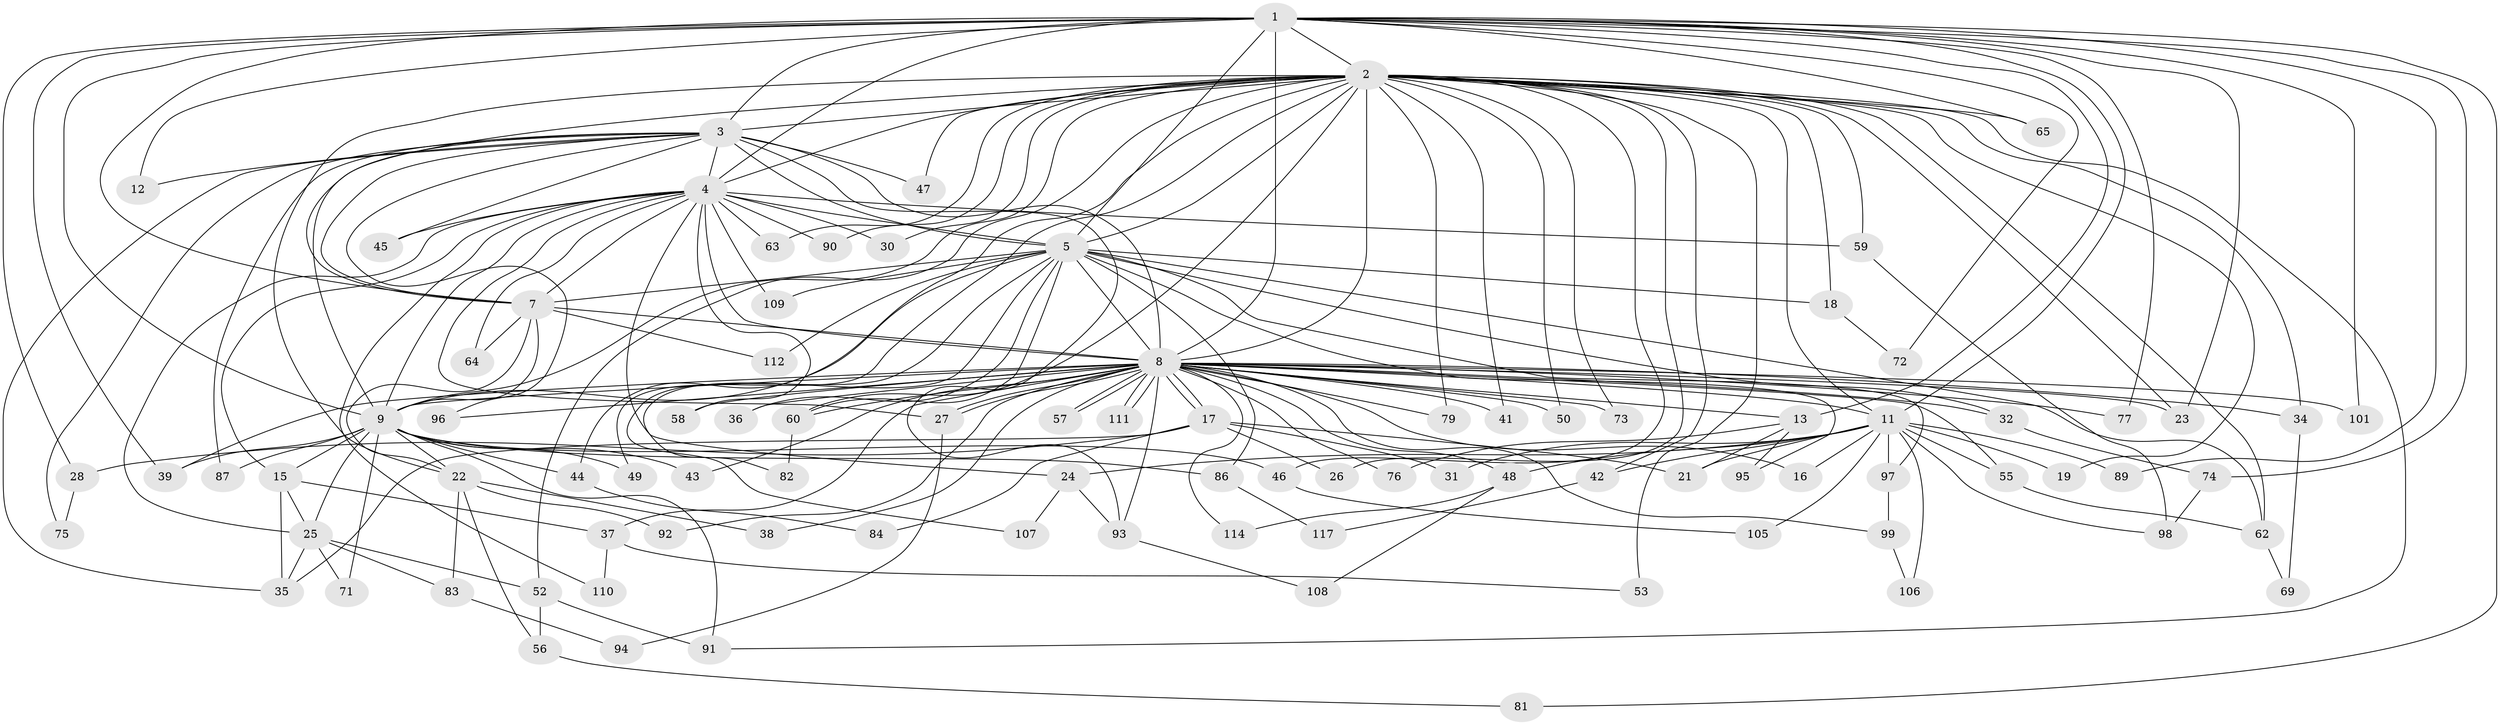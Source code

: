 // Generated by graph-tools (version 1.1) at 2025/51/02/27/25 19:51:41]
// undirected, 92 vertices, 210 edges
graph export_dot {
graph [start="1"]
  node [color=gray90,style=filled];
  1 [super="+6"];
  2 [super="+20"];
  3 [super="+40"];
  4 [super="+78"];
  5 [super="+85"];
  7 [super="+68"];
  8 [super="+10"];
  9 [super="+29"];
  11 [super="+14"];
  12;
  13;
  15;
  16;
  17 [super="+66"];
  18;
  19;
  21 [super="+51"];
  22 [super="+33"];
  23 [super="+67"];
  24;
  25 [super="+80"];
  26;
  27 [super="+70"];
  28;
  30;
  31;
  32;
  34;
  35 [super="+54"];
  36;
  37 [super="+88"];
  38;
  39 [super="+115"];
  41;
  42;
  43;
  44;
  45;
  46;
  47;
  48 [super="+113"];
  49 [super="+116"];
  50 [super="+61"];
  52;
  53;
  55;
  56;
  57;
  58;
  59;
  60 [super="+118"];
  62 [super="+100"];
  63;
  64;
  65;
  69;
  71;
  72;
  73;
  74 [super="+102"];
  75;
  76;
  77;
  79;
  81;
  82;
  83;
  84;
  86;
  87;
  89;
  90;
  91 [super="+103"];
  92;
  93 [super="+104"];
  94;
  95;
  96;
  97;
  98;
  99;
  101;
  105;
  106;
  107;
  108;
  109;
  110;
  111;
  112;
  114;
  117;
  1 -- 2 [weight=2];
  1 -- 3 [weight=2];
  1 -- 4 [weight=3];
  1 -- 5 [weight=2];
  1 -- 7 [weight=2];
  1 -- 8 [weight=4];
  1 -- 9 [weight=2];
  1 -- 28;
  1 -- 74;
  1 -- 101;
  1 -- 65;
  1 -- 72;
  1 -- 12;
  1 -- 13;
  1 -- 77;
  1 -- 81;
  1 -- 89;
  1 -- 23;
  1 -- 11;
  1 -- 39;
  2 -- 3;
  2 -- 4 [weight=2];
  2 -- 5;
  2 -- 7;
  2 -- 8 [weight=2];
  2 -- 9;
  2 -- 11;
  2 -- 18;
  2 -- 19;
  2 -- 23;
  2 -- 26;
  2 -- 34;
  2 -- 41;
  2 -- 42;
  2 -- 44;
  2 -- 46;
  2 -- 47;
  2 -- 49;
  2 -- 50;
  2 -- 52;
  2 -- 53 [weight=2];
  2 -- 59;
  2 -- 60;
  2 -- 63;
  2 -- 65;
  2 -- 73;
  2 -- 79;
  2 -- 90;
  2 -- 91;
  2 -- 30;
  2 -- 62;
  2 -- 22;
  3 -- 4;
  3 -- 5;
  3 -- 7;
  3 -- 8 [weight=3];
  3 -- 9;
  3 -- 12;
  3 -- 35;
  3 -- 45;
  3 -- 47;
  3 -- 75;
  3 -- 87;
  3 -- 96;
  3 -- 93;
  4 -- 5;
  4 -- 7;
  4 -- 8 [weight=2];
  4 -- 9;
  4 -- 15;
  4 -- 24;
  4 -- 30;
  4 -- 45;
  4 -- 58;
  4 -- 59;
  4 -- 63;
  4 -- 64;
  4 -- 90;
  4 -- 109;
  4 -- 110;
  4 -- 25;
  4 -- 27;
  5 -- 7;
  5 -- 8 [weight=2];
  5 -- 9 [weight=2];
  5 -- 18;
  5 -- 32;
  5 -- 36;
  5 -- 60;
  5 -- 62;
  5 -- 82;
  5 -- 86;
  5 -- 95;
  5 -- 97;
  5 -- 107;
  5 -- 112;
  5 -- 109;
  7 -- 8 [weight=2];
  7 -- 9 [weight=2];
  7 -- 22;
  7 -- 64;
  7 -- 112;
  8 -- 9 [weight=3];
  8 -- 11;
  8 -- 16;
  8 -- 17;
  8 -- 17;
  8 -- 23;
  8 -- 27;
  8 -- 27;
  8 -- 34;
  8 -- 37;
  8 -- 38;
  8 -- 43;
  8 -- 55;
  8 -- 57;
  8 -- 57;
  8 -- 73;
  8 -- 76;
  8 -- 79;
  8 -- 93;
  8 -- 96;
  8 -- 99;
  8 -- 101;
  8 -- 111;
  8 -- 111;
  8 -- 114;
  8 -- 32;
  8 -- 36;
  8 -- 39;
  8 -- 41;
  8 -- 13;
  8 -- 77;
  8 -- 48;
  8 -- 50 [weight=2];
  8 -- 58;
  8 -- 92;
  8 -- 60;
  9 -- 15;
  9 -- 22;
  9 -- 25;
  9 -- 39;
  9 -- 43;
  9 -- 44;
  9 -- 46;
  9 -- 49 [weight=2];
  9 -- 71;
  9 -- 87;
  9 -- 86;
  9 -- 91;
  11 -- 16;
  11 -- 31;
  11 -- 42;
  11 -- 48 [weight=2];
  11 -- 55;
  11 -- 89;
  11 -- 105;
  11 -- 106;
  11 -- 97;
  11 -- 98;
  11 -- 19;
  11 -- 21;
  11 -- 24;
  13 -- 21;
  13 -- 76;
  13 -- 95;
  15 -- 25;
  15 -- 37;
  15 -- 35;
  17 -- 26;
  17 -- 28;
  17 -- 31;
  17 -- 84;
  17 -- 35;
  17 -- 21;
  18 -- 72;
  22 -- 38;
  22 -- 56;
  22 -- 83;
  22 -- 92;
  24 -- 93;
  24 -- 107;
  25 -- 35;
  25 -- 52;
  25 -- 71;
  25 -- 83;
  27 -- 94;
  28 -- 75;
  32 -- 74;
  34 -- 69;
  37 -- 53;
  37 -- 110;
  42 -- 117;
  44 -- 84;
  46 -- 105;
  48 -- 108;
  48 -- 114;
  52 -- 56;
  52 -- 91;
  55 -- 62;
  56 -- 81;
  59 -- 98;
  60 -- 82;
  62 -- 69;
  74 -- 98;
  83 -- 94;
  86 -- 117;
  93 -- 108;
  97 -- 99;
  99 -- 106;
}
